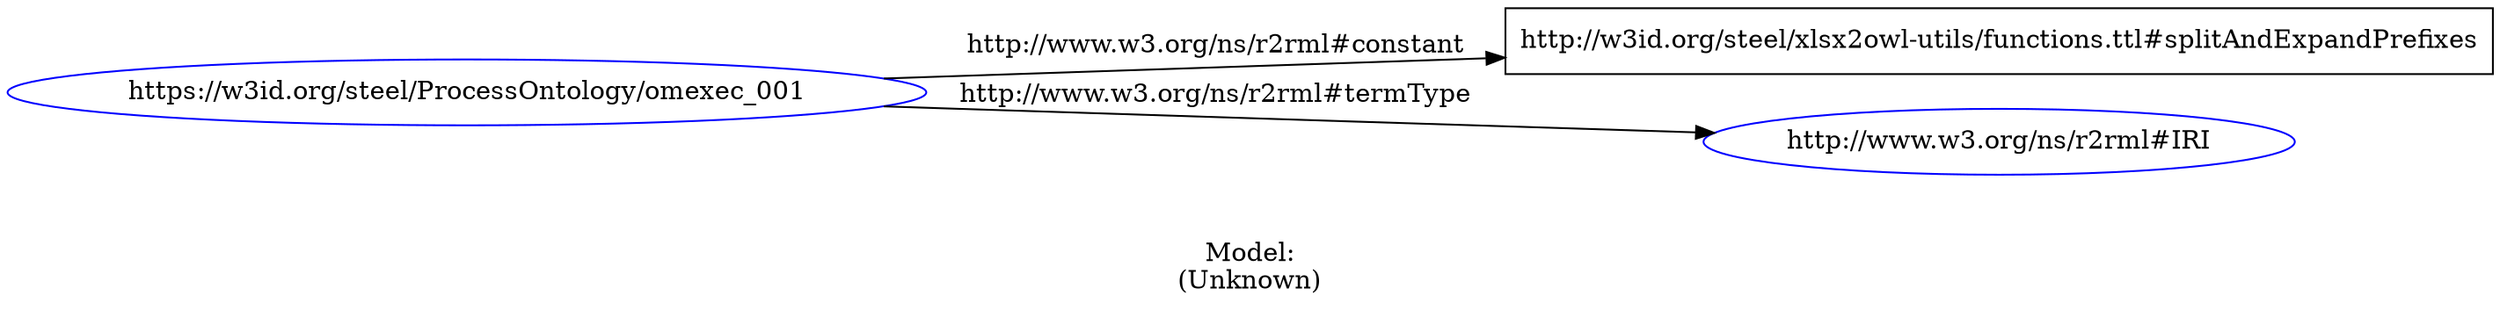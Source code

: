 digraph {
	rankdir = LR;
	charset="utf-8";

	"Rhttps://w3id.org/steel/ProcessOntology/omexec_001" -> "Lhttp://w3id.org/steel/xlsx2owl-utils/functions.ttl#splitAndExpandPrefixes" [ label="http://www.w3.org/ns/r2rml#constant" ];
	"Rhttps://w3id.org/steel/ProcessOntology/omexec_001" -> "Rhttp://www.w3.org/ns/r2rml#IRI" [ label="http://www.w3.org/ns/r2rml#termType" ];

	// Resources
	"Rhttps://w3id.org/steel/ProcessOntology/omexec_001" [ label="https://w3id.org/steel/ProcessOntology/omexec_001", shape = ellipse, color = blue ];
	"Rhttp://www.w3.org/ns/r2rml#IRI" [ label="http://www.w3.org/ns/r2rml#IRI", shape = ellipse, color = blue ];

	// Anonymous nodes

	// Literals
	"Lhttp://w3id.org/steel/xlsx2owl-utils/functions.ttl#splitAndExpandPrefixes" [ label="http://w3id.org/steel/xlsx2owl-utils/functions.ttl#splitAndExpandPrefixes", shape = record ];

	label="\n\nModel:\n(Unknown)";
}
